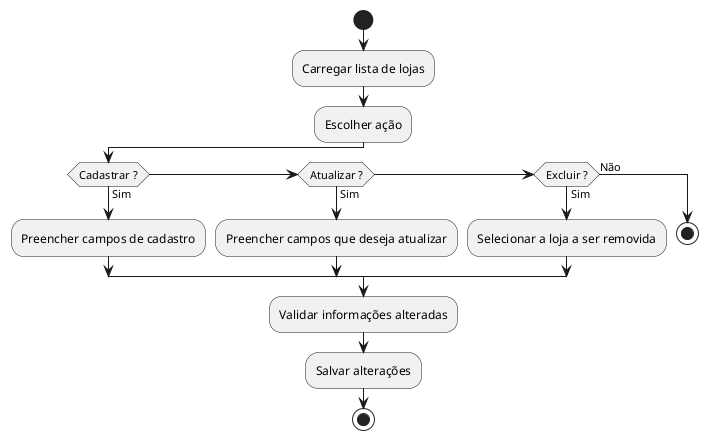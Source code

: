 @startuml
start
    :Carregar lista de lojas;
    :Escolher ação;
    if (Cadastrar ?) then (Sim)
        :Preencher campos de cadastro;
        elseif (Atualizar ?) then (Sim)
            :Preencher campos que deseja atualizar;
        elseif (Excluir ?) then (Sim)
            :Selecionar a loja a ser removida;
        else (Não)
            stop
    endif
    :Validar informações alteradas;
    :Salvar alterações;
stop
@enduml